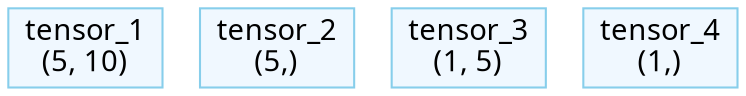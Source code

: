 // Computational Graph
digraph {
	rankdir=TB
	node [shape=record]
	125633308838112 [label="tensor_1
(5, 10)" color=skyblue fillcolor=aliceblue fontname="Sans-Serif" labeljust=l shape=box style=filled]
	125633308837296 [label="tensor_2
(5,)" color=skyblue fillcolor=aliceblue fontname="Sans-Serif" labeljust=l shape=box style=filled]
	125633308838160 [label="tensor_3
(1, 5)" color=skyblue fillcolor=aliceblue fontname="Sans-Serif" labeljust=l shape=box style=filled]
	125633308838400 [label="tensor_4
(1,)" color=skyblue fillcolor=aliceblue fontname="Sans-Serif" labeljust=l shape=box style=filled]
}
